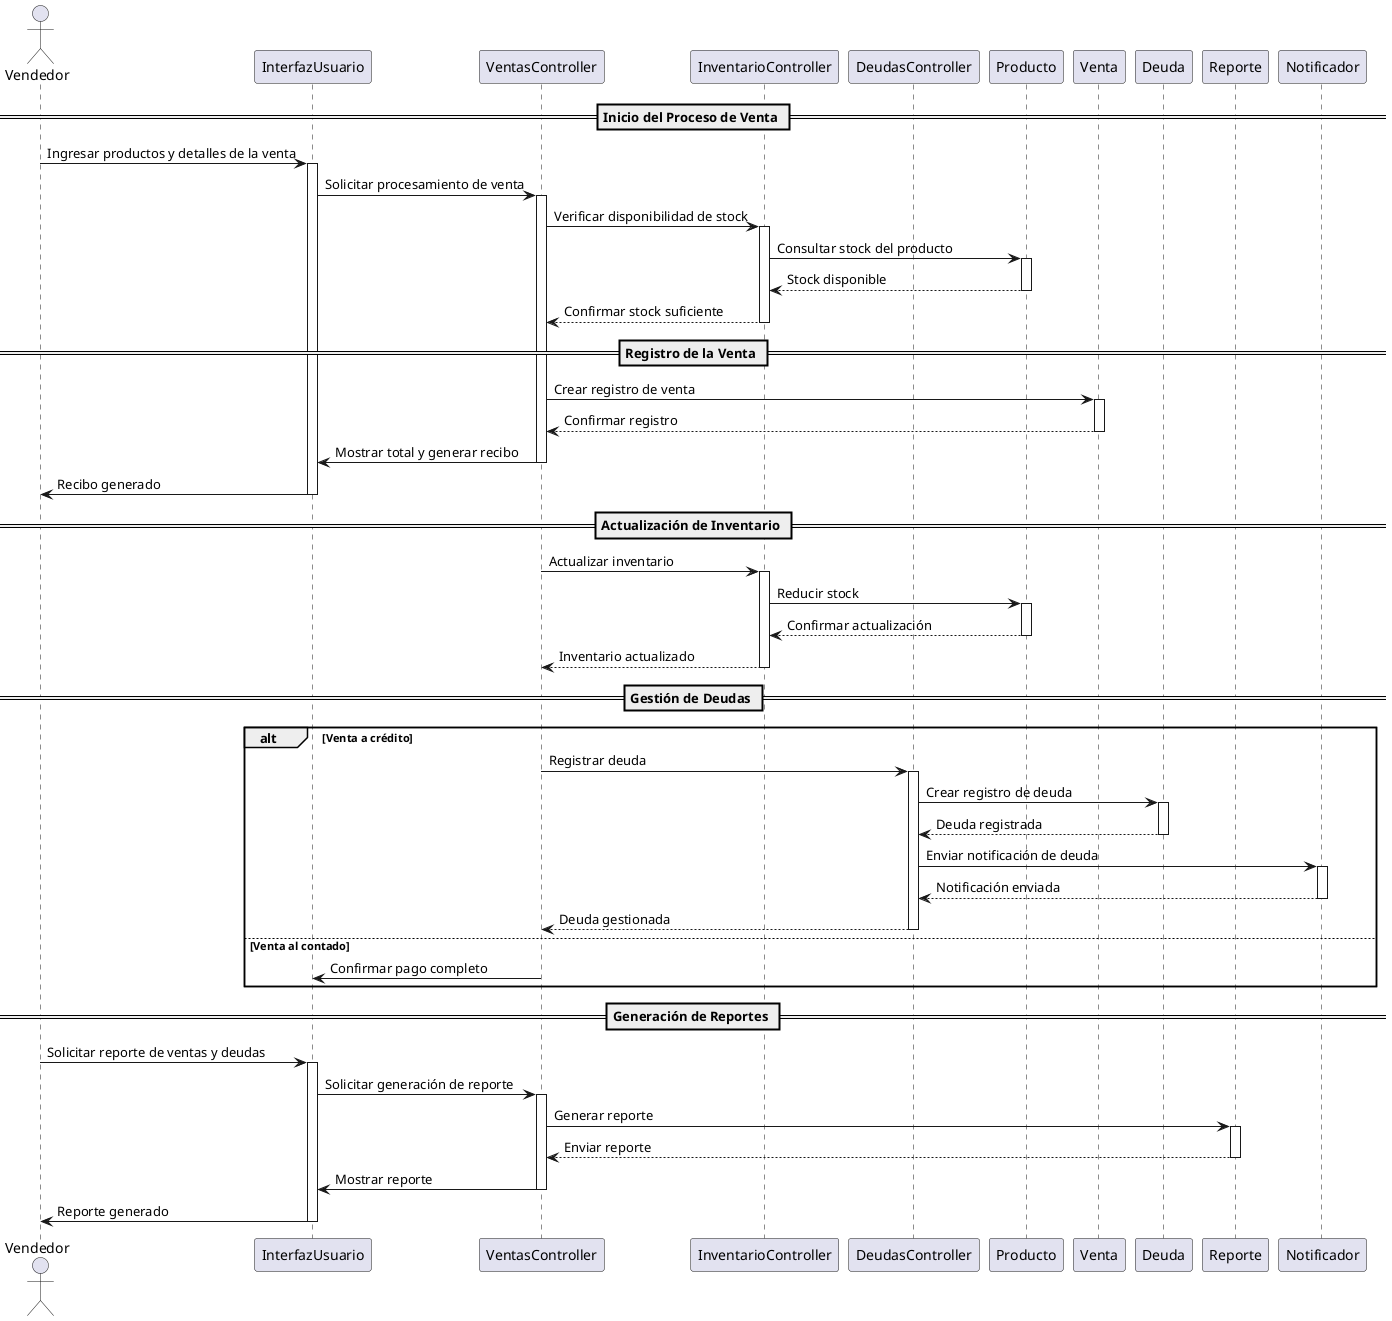 ' @startuml
' actor Vendedor
' participant "InterfazUsuario" as UI
' participant "VentasController" as VC
' participant "InventarioController" as IC
' participant "DeudasController" as DC
' participant "Producto" as P
' participant "Venta" as V
' participant "Deuda" as D
' participant "Recibo" as R

' Vendedor -> UI : Ingresar datos de venta
' UI -> VC : Solicitar procesamiento de venta
' VC -> IC : Verificar stock de productos
' IC -> P : Consultar stock disponible
' P --> IC : Retornar stock disponible

' alt Stock suficiente
'     IC -> VC : Confirmar disponibilidad
'     VC -> DC : Consultar deudas del cliente
'     DC -> D : Verificar si el cliente tiene deudas
'     D --> DC : Retornar estado de deuda

'     alt Cliente sin deudas
'         DC -> VC : Confirmar cliente sin deudas
'         VC -> V : Crear registro de venta
'         V -> R : Generar recibo digital
'         R --> VC : Retornar recibo generado
'         VC -> UI : Mostrar confirmación de venta y recibo
'     else Cliente con deudas
'         DC -> UI : Notificar deudas pendientes del cliente
'         UI -> Vendedor : Mostrar advertencia de deudas pendientes
'     end
' else Stock insuficiente
'     IC -> VC : Notificar falta de stock
'     VC -> UI : Mostrar error de stock insuficiente
' end

' == Fin del Proceso ==
' @enduml

' @startuml
' actor Vendedor
' participant "InterfazUsuario" as UI
' participant "VentasController" as VC
' participant "InventarioController" as IC
' participant "DeudasController" as DC
' participant "Producto" as P
' participant "Venta" as V
' participant "Deuda" as D
' participant "Reporte" as R
' participant "Notificador" as N

' == Inicio de la Venta ==
' Vendedor -> UI : Ingresar productos y detalles de la venta
' UI -> VC : Procesar venta
' VC -> IC : Consultar disponibilidad de stock
' IC -> P : Verificar stock del producto
' P --> IC : Stock suficiente
' IC --> VC : Confirmación de stock

' == Registro de Venta ==
' VC -> V : Crear registro de venta
' VC -> UI : Mostrar total y generar recibo digital

' == Actualización de Inventario ==
' VC -> IC : Actualizar inventario
' IC -> P : Reducir stock de productos vendidos
' P --> IC : Confirmación de actualización
' IC --> VC : Inventario actualizado

' == Gestión de Deudas ==
' alt Venta a crédito
'     VC -> DC : Registrar deuda del cliente
'     DC -> D : Crear registro de deuda
'     D --> DC : Confirmación de deuda registrada
'     DC -> N : Notificar al cliente sobre la deuda
'     N --> DC : Notificación enviada
' else Venta al contado
'     VC -> UI : Confirmar pago completo
' end

' == Generación de Reportes ==
' Vendedor -> UI : Solicitar reporte de ventas y deudas
' UI -> VC : Solicitar generación de reporte
' VC -> R : Generar reporte de ventas y deudas
' R --> VC : Enviar reporte generado
' VC -> UI : Mostrar reporte al vendedor

' == Finalización ==
' UI --> Vendedor : Confirmar venta completada y mostrar reporte final
' @enduml

@startuml
actor Vendedor
participant "InterfazUsuario" as UI
participant "VentasController" as VC
participant "InventarioController" as IC
participant "DeudasController" as DC
participant "Producto" as P
participant "Venta" as V
participant "Deuda" as D
participant "Reporte" as R
participant "Notificador" as N

== Inicio del Proceso de Venta ==
Vendedor -> UI : Ingresar productos y detalles de la venta
activate UI
UI -> VC : Solicitar procesamiento de venta
activate VC
VC -> IC : Verificar disponibilidad de stock
activate IC
IC -> P : Consultar stock del producto
activate P
P --> IC : Stock disponible
deactivate P
IC --> VC : Confirmar stock suficiente
deactivate IC

== Registro de la Venta ==
VC -> V : Crear registro de venta
activate V
V --> VC : Confirmar registro
deactivate V
VC -> UI : Mostrar total y generar recibo
deactivate VC
UI -> Vendedor : Recibo generado
deactivate UI

== Actualización de Inventario ==
VC -> IC : Actualizar inventario
activate IC
IC -> P : Reducir stock
activate P
P --> IC : Confirmar actualización
deactivate P
IC --> VC : Inventario actualizado
deactivate IC

== Gestión de Deudas ==
alt Venta a crédito
    VC -> DC : Registrar deuda
    activate DC
    DC -> D : Crear registro de deuda
    activate D
    D --> DC : Deuda registrada
    deactivate D
    DC -> N : Enviar notificación de deuda
    activate N
    N --> DC : Notificación enviada
    deactivate N
    DC --> VC : Deuda gestionada
    deactivate DC
else Venta al contado
    VC -> UI : Confirmar pago completo
end

== Generación de Reportes ==
Vendedor -> UI : Solicitar reporte de ventas y deudas
activate UI
UI -> VC : Solicitar generación de reporte
activate VC
VC -> R : Generar reporte
activate R
R --> VC : Enviar reporte
deactivate R
VC -> UI : Mostrar reporte
deactivate VC
UI -> Vendedor : Reporte generado
deactivate UI

@enduml
